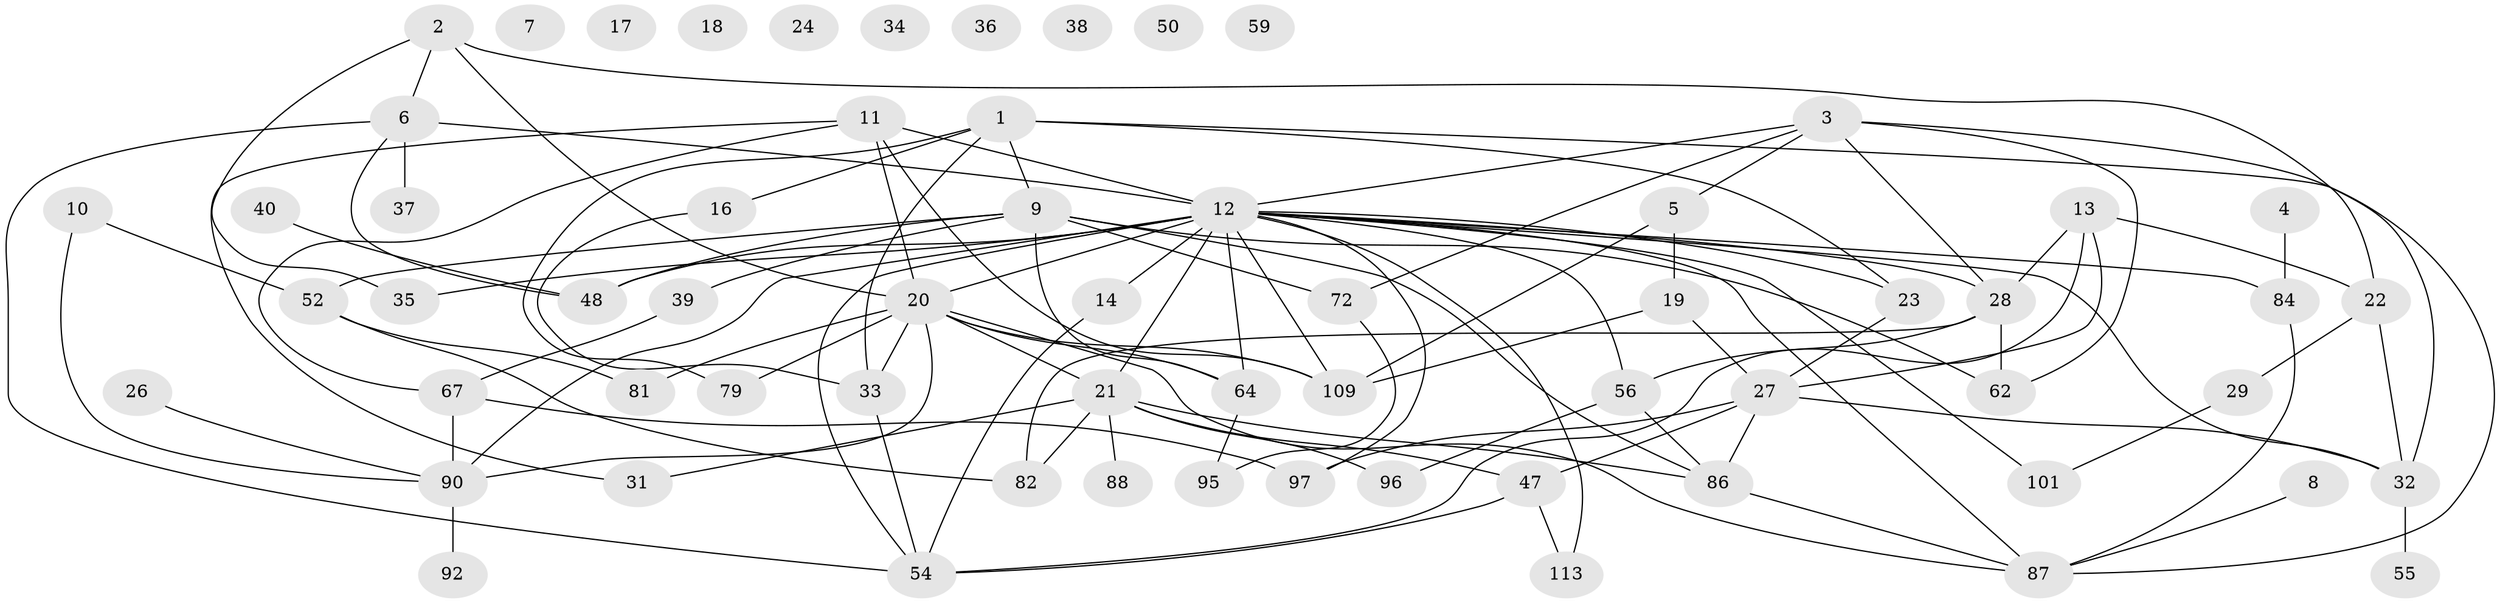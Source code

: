 // original degree distribution, {2: 0.25, 4: 0.1328125, 3: 0.265625, 1: 0.1484375, 5: 0.09375, 8: 0.0078125, 0: 0.0625, 6: 0.03125, 9: 0.0078125}
// Generated by graph-tools (version 1.1) at 2025/12/03/09/25 04:12:57]
// undirected, 64 vertices, 107 edges
graph export_dot {
graph [start="1"]
  node [color=gray90,style=filled];
  1 [super="+42"];
  2;
  3 [super="+63+83"];
  4;
  5 [super="+69+25+15"];
  6 [super="+51+114"];
  7 [super="+46"];
  8;
  9 [super="+99+104"];
  10 [super="+78"];
  11;
  12 [super="+80+94+68+60"];
  13 [super="+93"];
  14;
  16 [super="+61"];
  17;
  18;
  19 [super="+41"];
  20 [super="+128+75+57"];
  21 [super="+71"];
  22 [super="+115+85"];
  23 [super="+43"];
  24;
  26;
  27 [super="+110+44"];
  28 [super="+112"];
  29;
  31;
  32 [super="+53"];
  33 [super="+49"];
  34;
  35 [super="+73+45"];
  36;
  37;
  38;
  39;
  40 [super="+65"];
  47 [super="+76"];
  48 [super="+89"];
  50;
  52 [super="+91"];
  54 [super="+119"];
  55;
  56 [super="+58"];
  59;
  62;
  64;
  67 [super="+127"];
  72 [super="+108"];
  79;
  81;
  82;
  84;
  86 [super="+105"];
  87 [super="+106"];
  88;
  90 [super="+98"];
  92;
  95;
  96;
  97 [super="+103"];
  101;
  109 [super="+117"];
  113;
  1 -- 33;
  1 -- 16;
  1 -- 87;
  1 -- 23;
  1 -- 9;
  1 -- 79;
  2 -- 20;
  2 -- 6;
  2 -- 35;
  2 -- 22;
  3 -- 32;
  3 -- 28;
  3 -- 5;
  3 -- 12;
  3 -- 62;
  3 -- 72;
  4 -- 84;
  5 -- 19;
  5 -- 109;
  6 -- 37;
  6 -- 54;
  6 -- 12;
  6 -- 48;
  8 -- 87;
  9 -- 48;
  9 -- 86;
  9 -- 39;
  9 -- 62;
  9 -- 64;
  9 -- 52;
  9 -- 72;
  10 -- 90;
  10 -- 52;
  11 -- 31;
  11 -- 20;
  11 -- 67;
  11 -- 12;
  11 -- 109;
  12 -- 101;
  12 -- 113;
  12 -- 109;
  12 -- 35 [weight=2];
  12 -- 48 [weight=2];
  12 -- 14;
  12 -- 64;
  12 -- 20;
  12 -- 21 [weight=2];
  12 -- 23 [weight=2];
  12 -- 84;
  12 -- 87;
  12 -- 32;
  12 -- 54;
  12 -- 56;
  12 -- 90;
  12 -- 97;
  12 -- 28;
  13 -- 22;
  13 -- 54;
  13 -- 27;
  13 -- 28;
  14 -- 54;
  16 -- 33;
  19 -- 109;
  19 -- 27 [weight=2];
  20 -- 79;
  20 -- 64;
  20 -- 33;
  20 -- 109;
  20 -- 81;
  20 -- 87;
  20 -- 21;
  20 -- 90;
  21 -- 31;
  21 -- 86;
  21 -- 96;
  21 -- 82;
  21 -- 88;
  21 -- 47;
  22 -- 32;
  22 -- 29;
  23 -- 27;
  26 -- 90;
  27 -- 86;
  27 -- 32;
  27 -- 97;
  27 -- 47;
  28 -- 82;
  28 -- 56;
  28 -- 62;
  29 -- 101;
  32 -- 55;
  33 -- 54;
  39 -- 67;
  40 -- 48;
  47 -- 113;
  47 -- 54;
  52 -- 81;
  52 -- 82;
  56 -- 96;
  56 -- 86;
  64 -- 95;
  67 -- 97;
  67 -- 90;
  72 -- 95;
  84 -- 87;
  86 -- 87;
  90 -- 92;
}
